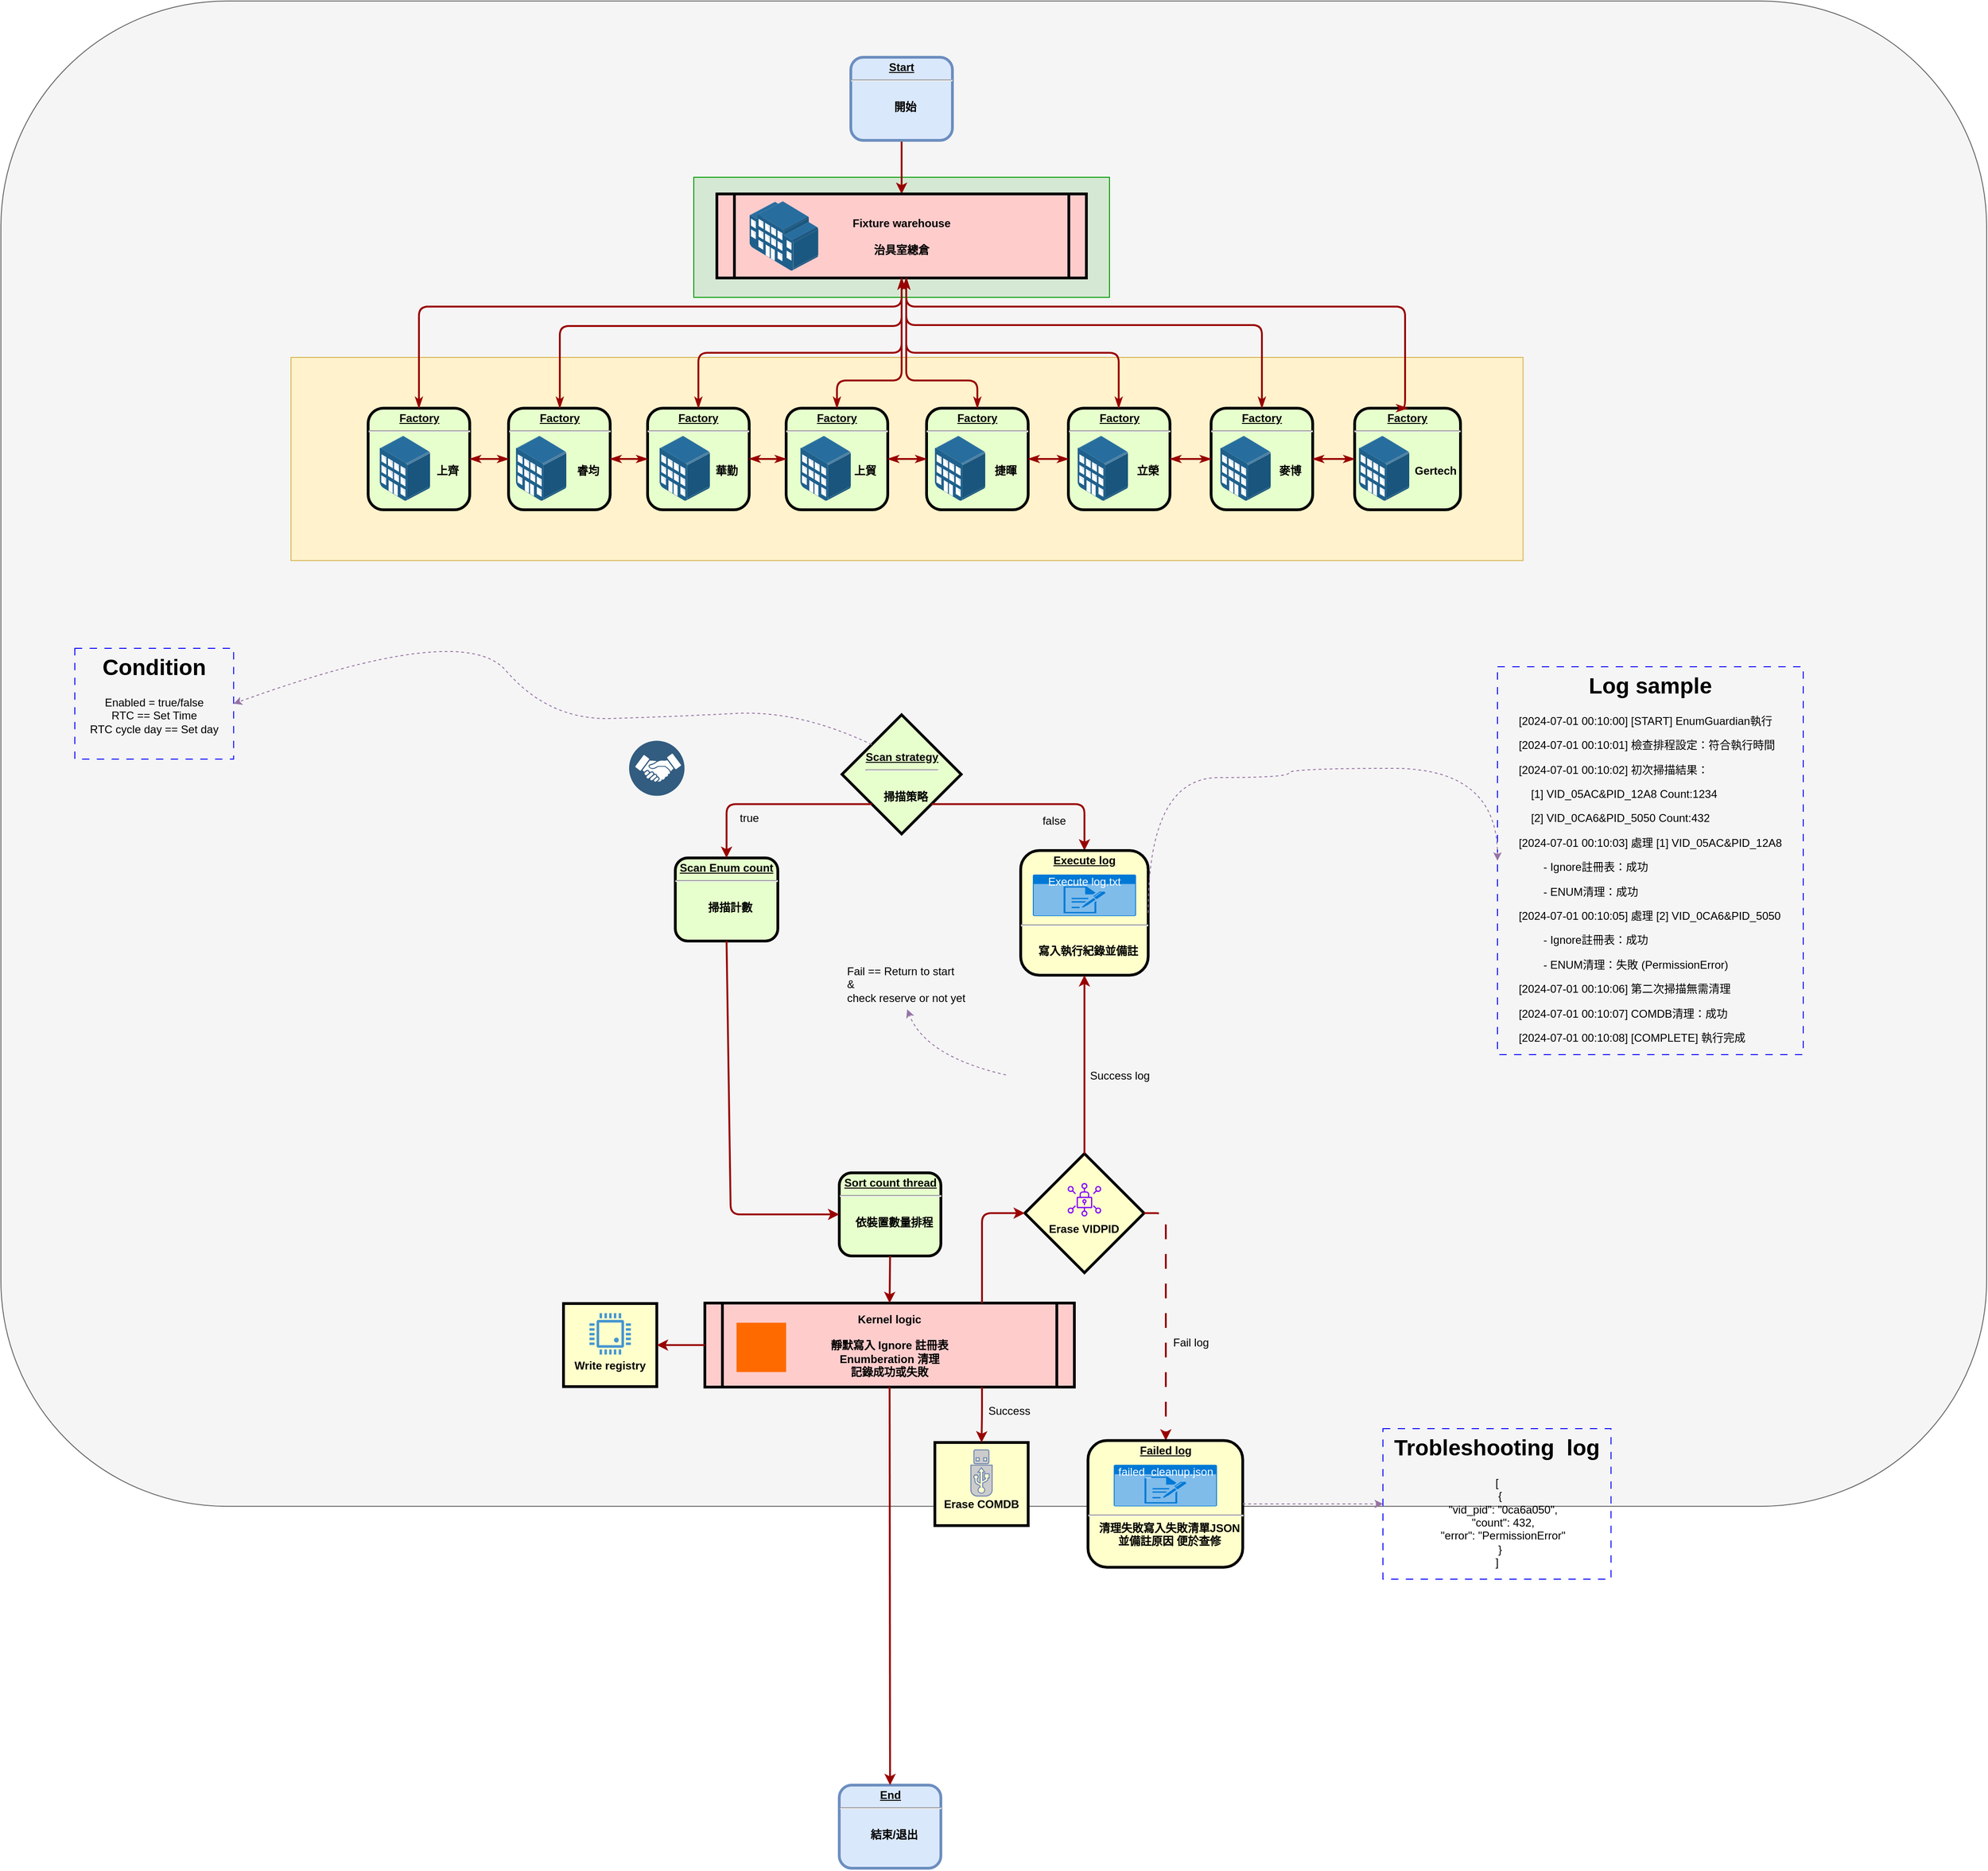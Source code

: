 <mxfile version="28.1.0">
  <diagram name="第1頁" id="_NxodvjAOO-UwxukyWYw">
    <mxGraphModel dx="679" dy="357" grid="1" gridSize="10" guides="1" tooltips="1" connect="1" arrows="1" fold="1" page="1" pageScale="1" pageWidth="827" pageHeight="1169" math="0" shadow="0">
      <root>
        <mxCell id="0" />
        <mxCell id="1" parent="0" />
        <mxCell id="VIas7DstL4jLXsS-fGNQ-62" value="" style="rounded=1;whiteSpace=wrap;html=1;fillColor=#f5f5f5;fontColor=#333333;strokeColor=#666666;" vertex="1" parent="1">
          <mxGeometry x="100" y="219.12" width="2149.5" height="1630" as="geometry" />
        </mxCell>
        <mxCell id="VIas7DstL4jLXsS-fGNQ-65" value="" style="whiteSpace=wrap;html=1;fillColor=#d5e8d4;fontSize=14;strokeColor=#009900;verticalAlign=top;align=left;" vertex="1" parent="1">
          <mxGeometry x="850" y="410" width="450" height="130" as="geometry" />
        </mxCell>
        <mxCell id="VIas7DstL4jLXsS-fGNQ-63" value="" style="whiteSpace=wrap;html=1;fillColor=#fff2cc;fontSize=14;strokeColor=#d6b656;verticalAlign=top;" vertex="1" parent="1">
          <mxGeometry x="414" y="605" width="1333.7" height="220" as="geometry" />
        </mxCell>
        <mxCell id="VIas7DstL4jLXsS-fGNQ-39" value="&lt;p style=&quot;margin: 0px; margin-top: 4px; text-align: center; text-decoration: underline;&quot;&gt;Factory&lt;/p&gt;&lt;hr&gt;&lt;p style=&quot;margin: 0px; margin-left: 8px;&quot;&gt;&lt;span style=&quot;background-color: transparent; color: light-dark(rgb(0, 0, 0), rgb(255, 255, 255));&quot;&gt;&lt;br&gt;&lt;/span&gt;&lt;/p&gt;&lt;p style=&quot;margin: 0px; margin-left: 8px;&quot;&gt;&lt;span style=&quot;background-color: transparent; color: light-dark(rgb(0, 0, 0), rgb(255, 255, 255));&quot;&gt;&lt;span style=&quot;white-space: pre;&quot;&gt;&#x9;&lt;/span&gt;&lt;br&gt;&lt;span style=&quot;white-space: pre;&quot;&gt;&#x9;&lt;/span&gt;&lt;span style=&quot;white-space: pre;&quot;&gt;&#x9;&lt;/span&gt;華勤&lt;/span&gt;&lt;/p&gt;&lt;p style=&quot;margin: 0px; margin-left: 8px;&quot;&gt;&lt;/p&gt;&lt;p style=&quot;margin: 0px; margin-left: 8px;&quot;&gt;&lt;/p&gt;" style="verticalAlign=middle;align=center;overflow=fill;fontSize=12;fontFamily=Helvetica;html=1;rounded=1;fontStyle=1;strokeWidth=3;fillColor=#E6FFCC;strokeOpacity=100;" vertex="1" parent="1">
          <mxGeometry x="800" y="660" width="110" height="110" as="geometry" />
        </mxCell>
        <mxCell id="GHc4ciqTXYVALi_jFt4Q-3" value="&#xa;&#xa;&#xa;Write registry" style="whiteSpace=wrap;align=center;verticalAlign=middle;fontStyle=1;strokeWidth=3;fillColor=#FFFFCC" parent="1" vertex="1">
          <mxGeometry x="709" y="1629.5" width="101" height="90" as="geometry" />
        </mxCell>
        <mxCell id="GHc4ciqTXYVALi_jFt4Q-4" value="Kernel logic&#xa;&#xa;靜默寫入 Ignore 註冊表&#xa;Enumberation 清理&#xa;記錄成功或失敗" style="shape=process;whiteSpace=wrap;align=center;verticalAlign=middle;size=0.048;fontStyle=1;strokeWidth=3;fillColor=#FFCCCC" parent="1" vertex="1">
          <mxGeometry x="862" y="1629" width="400" height="91" as="geometry" />
        </mxCell>
        <mxCell id="GHc4ciqTXYVALi_jFt4Q-5" value="" style="edgeStyle=none;noEdgeStyle=1;strokeColor=#990000;strokeWidth=2;exitX=0.5;exitY=1;exitDx=0;exitDy=0;entryX=0.5;entryY=0;entryDx=0;entryDy=0;" parent="1" source="GHc4ciqTXYVALi_jFt4Q-13" target="VIas7DstL4jLXsS-fGNQ-2" edge="1">
          <mxGeometry width="100" height="100" relative="1" as="geometry">
            <mxPoint x="1043" y="677" as="sourcePoint" />
            <mxPoint x="1075.0" y="714" as="targetPoint" />
          </mxGeometry>
        </mxCell>
        <mxCell id="GHc4ciqTXYVALi_jFt4Q-6" value="" style="edgeStyle=elbowEdgeStyle;elbow=horizontal;strokeColor=#990000;strokeWidth=2;entryX=1;entryY=0.5;entryDx=0;entryDy=0;exitX=0;exitY=0.5;exitDx=0;exitDy=0;" parent="1" source="GHc4ciqTXYVALi_jFt4Q-4" target="GHc4ciqTXYVALi_jFt4Q-3" edge="1">
          <mxGeometry width="100" height="100" relative="1" as="geometry">
            <mxPoint x="1016" y="1856" as="sourcePoint" />
            <mxPoint x="706" y="1897" as="targetPoint" />
            <Array as="points">
              <mxPoint x="834" y="1666" />
            </Array>
          </mxGeometry>
        </mxCell>
        <mxCell id="GHc4ciqTXYVALi_jFt4Q-7" value="true" style="text;spacingTop=-5;align=center" parent="1" vertex="1">
          <mxGeometry x="895" y="1095" width="30.5" height="17" as="geometry" />
        </mxCell>
        <mxCell id="GHc4ciqTXYVALi_jFt4Q-9" value="&lt;p style=&quot;margin: 0px; margin-top: 4px; text-align: center; text-decoration: underline;&quot;&gt;Factory&lt;/p&gt;&lt;hr&gt;&lt;p style=&quot;margin: 0px; margin-left: 8px;&quot;&gt;&lt;span style=&quot;background-color: transparent; color: light-dark(rgb(0, 0, 0), rgb(255, 255, 255));&quot;&gt;&lt;br&gt;&lt;/span&gt;&lt;/p&gt;&lt;p style=&quot;margin: 0px; margin-left: 8px;&quot;&gt;&lt;span style=&quot;background-color: transparent; color: light-dark(rgb(0, 0, 0), rgb(255, 255, 255));&quot;&gt;&lt;span style=&quot;white-space: pre;&quot;&gt;&#x9;&lt;/span&gt;&lt;br&gt;&lt;span style=&quot;white-space: pre;&quot;&gt;&#x9;&lt;/span&gt;&lt;span style=&quot;white-space: pre;&quot;&gt;&#x9;&lt;/span&gt;上齊&lt;/span&gt;&lt;/p&gt;&lt;p style=&quot;margin: 0px; margin-left: 8px;&quot;&gt;&lt;/p&gt;&lt;p style=&quot;margin: 0px; margin-left: 8px;&quot;&gt;&lt;/p&gt;" style="verticalAlign=middle;align=center;overflow=fill;fontSize=12;fontFamily=Helvetica;html=1;rounded=1;fontStyle=1;strokeWidth=3;fillColor=#E6FFCC;strokeOpacity=100;" parent="1" vertex="1">
          <mxGeometry x="497.5" y="660" width="110" height="110" as="geometry" />
        </mxCell>
        <mxCell id="GHc4ciqTXYVALi_jFt4Q-10" value="&lt;p style=&quot;font-weight: 700; text-wrap-mode: nowrap; text-decoration-line: underline; margin: 4px 0px 0px;&quot;&gt;Scan strategy&lt;/p&gt;&lt;hr style=&quot;font-weight: 700; text-wrap-mode: nowrap;&quot;&gt;&lt;p style=&quot;font-weight: 700; text-wrap-mode: nowrap; margin: 0px 0px 0px 8px;&quot;&gt;&lt;br&gt;&lt;/p&gt;&lt;p style=&quot;font-weight: 700; text-wrap-mode: nowrap; margin: 0px 0px 0px 8px;&quot;&gt;掃描策略&lt;/p&gt;" style="rhombus;whiteSpace=wrap;html=1;fillColor=#E6FFCC;strokeColor=#000000;strokeWidth=3;" parent="1" vertex="1">
          <mxGeometry x="1010.5" y="992" width="129" height="129" as="geometry" />
        </mxCell>
        <mxCell id="GHc4ciqTXYVALi_jFt4Q-13" value="&lt;p style=&quot;margin: 0px; margin-top: 4px; text-align: center; text-decoration: underline;&quot;&gt;&lt;strong&gt;Start&lt;/strong&gt;&lt;/p&gt;&lt;hr&gt;&lt;p style=&quot;margin: 0px 0px 0px 8px;&quot;&gt;&lt;span style=&quot;background-color: transparent; color: light-dark(rgb(0, 0, 0), rgb(255, 255, 255));&quot;&gt;&lt;br&gt;開始&lt;/span&gt;&lt;/p&gt;" style="verticalAlign=middle;align=center;overflow=fill;fontSize=12;fontFamily=Helvetica;html=1;rounded=1;fontStyle=1;strokeWidth=3;fillColor=#dae8fc;strokeColor=#6c8ebf;" parent="1" vertex="1">
          <mxGeometry x="1020" y="280" width="110" height="90" as="geometry" />
        </mxCell>
        <mxCell id="GHc4ciqTXYVALi_jFt4Q-14" value="&lt;h1 style=&quot;margin-top: 0px;&quot;&gt;Condition&lt;/h1&gt;&lt;p style=&quot;&quot;&gt;Enabled = true/false&lt;br&gt;&lt;span style=&quot;background-color: transparent; color: light-dark(rgb(0, 0, 0), rgb(255, 255, 255));&quot;&gt;RTC&lt;/span&gt;&lt;span style=&quot;background-color: transparent; color: light-dark(rgb(0, 0, 0), rgb(255, 255, 255));&quot;&gt;&amp;nbsp;== Set Time&lt;br&gt;&lt;/span&gt;RTC cycle day == Set day&lt;/p&gt;&lt;p&gt;&lt;/p&gt;" style="text;html=1;whiteSpace=wrap;overflow=hidden;rounded=0;align=center;fillColor=none;strokeColor=#0000FF;dashed=1;dashPattern=8 8;" parent="1" vertex="1">
          <mxGeometry x="180" y="920" width="171.9" height="120" as="geometry" />
        </mxCell>
        <mxCell id="GHc4ciqTXYVALi_jFt4Q-15" value="" style="curved=1;endArrow=classic;html=1;rounded=0;exitX=0;exitY=0;exitDx=0;exitDy=0;entryX=1;entryY=0.5;entryDx=0;entryDy=0;fillColor=#e1d5e7;strokeColor=#9673a6;dashed=1;" parent="1" source="GHc4ciqTXYVALi_jFt4Q-10" target="GHc4ciqTXYVALi_jFt4Q-14" edge="1">
          <mxGeometry width="50" height="50" relative="1" as="geometry">
            <mxPoint x="1079" y="1011" as="sourcePoint" />
            <mxPoint x="1129" y="961" as="targetPoint" />
            <Array as="points">
              <mxPoint x="964" y="987" />
              <mxPoint x="828" y="994" />
              <mxPoint x="693" y="998" />
              <mxPoint x="600" y="890" />
            </Array>
          </mxGeometry>
        </mxCell>
        <mxCell id="GHc4ciqTXYVALi_jFt4Q-16" value="&lt;p style=&quot;margin: 0px; margin-top: 4px; text-align: center; text-decoration: underline;&quot;&gt;Scan Enum count&lt;/p&gt;&lt;hr&gt;&lt;p style=&quot;margin: 0px; margin-left: 8px;&quot;&gt;&lt;br&gt;&lt;/p&gt;&lt;p style=&quot;margin: 0px; margin-left: 8px;&quot;&gt;掃描計數&lt;/p&gt;" style="verticalAlign=middle;align=center;overflow=fill;fontSize=12;fontFamily=Helvetica;html=1;rounded=1;fontStyle=1;strokeWidth=3;fillColor=#E6FFCC;strokeOpacity=100;" parent="1" vertex="1">
          <mxGeometry x="830" y="1147" width="111" height="90" as="geometry" />
        </mxCell>
        <mxCell id="GHc4ciqTXYVALi_jFt4Q-17" value="" style="edgeStyle=orthogonalEdgeStyle;strokeColor=#990000;strokeWidth=2;entryX=0.5;entryY=0;entryDx=0;entryDy=0;exitX=0;exitY=1;exitDx=0;exitDy=0;" parent="1" source="GHc4ciqTXYVALi_jFt4Q-10" target="GHc4ciqTXYVALi_jFt4Q-16" edge="1">
          <mxGeometry width="100" height="100" relative="1" as="geometry">
            <mxPoint x="1001" y="1393" as="sourcePoint" />
            <mxPoint x="947" y="1373" as="targetPoint" />
          </mxGeometry>
        </mxCell>
        <mxCell id="GHc4ciqTXYVALi_jFt4Q-18" value="" style="edgeStyle=orthogonalEdgeStyle;strokeColor=#990000;strokeWidth=2;exitX=1;exitY=1;exitDx=0;exitDy=0;entryX=0.5;entryY=0;entryDx=0;entryDy=0;" parent="1" source="GHc4ciqTXYVALi_jFt4Q-10" target="GHc4ciqTXYVALi_jFt4Q-19" edge="1">
          <mxGeometry width="100" height="100" relative="1" as="geometry">
            <mxPoint x="1140" y="1372.02" as="sourcePoint" />
            <mxPoint x="1250" y="1285" as="targetPoint" />
          </mxGeometry>
        </mxCell>
        <mxCell id="GHc4ciqTXYVALi_jFt4Q-19" value="&lt;p style=&quot;margin: 0px; margin-top: 4px; text-align: center; text-decoration: underline;&quot;&gt;&lt;strong&gt;Execute log&lt;/strong&gt;&lt;/p&gt;&lt;p style=&quot;margin: 0px; margin-top: 4px; text-align: center; text-decoration: underline;&quot;&gt;&lt;strong&gt;&lt;br&gt;&lt;/strong&gt;&lt;/p&gt;&lt;p style=&quot;margin: 0px; margin-top: 4px; text-align: center; text-decoration: underline;&quot;&gt;&lt;strong&gt;&lt;br&gt;&lt;/strong&gt;&lt;/p&gt;&lt;p style=&quot;margin: 0px; margin-top: 4px; text-align: center; text-decoration: underline;&quot;&gt;&lt;strong&gt;&lt;br&gt;&lt;/strong&gt;&lt;/p&gt;&lt;hr&gt;&lt;p style=&quot;margin: 0px; margin-left: 8px;&quot;&gt;&lt;span style=&quot;background-color: transparent; color: light-dark(rgb(0, 0, 0), rgb(255, 255, 255));&quot;&gt;&lt;br&gt;&lt;/span&gt;&lt;/p&gt;&lt;p style=&quot;margin: 0px; margin-left: 8px;&quot;&gt;&lt;span style=&quot;background-color: transparent; color: light-dark(rgb(0, 0, 0), rgb(255, 255, 255));&quot;&gt;寫入執行紀錄並備註&lt;/span&gt;&lt;/p&gt;" style="verticalAlign=middle;align=center;overflow=fill;fontSize=12;fontFamily=Helvetica;html=1;rounded=1;fontStyle=1;strokeWidth=3;fillColor=#FFFFCC;strokeOpacity=100;strokeColor=default;" parent="1" vertex="1">
          <mxGeometry x="1203.9" y="1139" width="138" height="135" as="geometry" />
        </mxCell>
        <mxCell id="GHc4ciqTXYVALi_jFt4Q-20" value="false" style="text;spacingTop=-5;align=center" parent="1" vertex="1">
          <mxGeometry x="1225" y="1098" width="30.5" height="17" as="geometry" />
        </mxCell>
        <mxCell id="GHc4ciqTXYVALi_jFt4Q-21" value="&lt;p style=&quot;margin: 0px; margin-top: 4px; text-align: center; text-decoration: underline;&quot;&gt;Sort count thread&lt;/p&gt;&lt;hr&gt;&lt;p style=&quot;margin: 0px; margin-left: 8px;&quot;&gt;&lt;br&gt;&lt;/p&gt;&lt;p style=&quot;margin: 0px; margin-left: 8px;&quot;&gt;依裝置數量排程&lt;/p&gt;" style="verticalAlign=middle;align=center;overflow=fill;fontSize=12;fontFamily=Helvetica;html=1;rounded=1;fontStyle=1;strokeWidth=3;fillColor=#E6FFCC;strokeOpacity=100;" parent="1" vertex="1">
          <mxGeometry x="1007.5" y="1488" width="110" height="90" as="geometry" />
        </mxCell>
        <mxCell id="GHc4ciqTXYVALi_jFt4Q-22" value="" style="edgeStyle=none;noEdgeStyle=1;strokeColor=#990000;strokeWidth=2;exitX=0.5;exitY=1;exitDx=0;exitDy=0;entryX=0;entryY=0.5;entryDx=0;entryDy=0;" parent="1" source="GHc4ciqTXYVALi_jFt4Q-16" target="GHc4ciqTXYVALi_jFt4Q-21" edge="1">
          <mxGeometry width="100" height="100" relative="1" as="geometry">
            <mxPoint x="984" y="1440" as="sourcePoint" />
            <mxPoint x="985" y="1491" as="targetPoint" />
            <Array as="points">
              <mxPoint x="890" y="1533" />
            </Array>
          </mxGeometry>
        </mxCell>
        <mxCell id="GHc4ciqTXYVALi_jFt4Q-23" value="" style="edgeStyle=none;noEdgeStyle=1;strokeColor=#990000;strokeWidth=2;exitX=0.5;exitY=1;exitDx=0;exitDy=0;entryX=0.5;entryY=0;entryDx=0;entryDy=0;" parent="1" source="GHc4ciqTXYVALi_jFt4Q-21" target="GHc4ciqTXYVALi_jFt4Q-4" edge="1">
          <mxGeometry width="100" height="100" relative="1" as="geometry">
            <mxPoint x="1006" y="1595" as="sourcePoint" />
            <mxPoint x="1007" y="1646" as="targetPoint" />
          </mxGeometry>
        </mxCell>
        <mxCell id="GHc4ciqTXYVALi_jFt4Q-24" value="" style="pointerEvents=1;shadow=0;dashed=0;html=1;strokeColor=none;fillColor=#4495D1;labelPosition=center;verticalLabelPosition=bottom;verticalAlign=top;align=center;outlineConnect=0;shape=mxgraph.veeam.cpu;" parent="1" vertex="1">
          <mxGeometry x="737.1" y="1640" width="44.8" height="44.8" as="geometry" />
        </mxCell>
        <mxCell id="GHc4ciqTXYVALi_jFt4Q-25" value="" style="points=[];aspect=fixed;html=1;align=center;shadow=0;dashed=0;fillColor=#FF6A00;strokeColor=none;shape=mxgraph.alibaba_cloud.logic_composer;movable=1;resizable=1;rotatable=1;deletable=1;editable=1;locked=0;connectable=1;" parent="1" vertex="1">
          <mxGeometry x="896.3" y="1650.3" width="53.7" height="53.4" as="geometry" />
        </mxCell>
        <mxCell id="GHc4ciqTXYVALi_jFt4Q-26" value="&lt;p style=&quot;font-weight: 700; text-wrap-mode: nowrap; margin: 4px 0px 0px;&quot;&gt;&lt;span style=&quot;text-wrap-mode: wrap; background-color: transparent; color: light-dark(rgb(0, 0, 0), rgb(255, 255, 255));&quot;&gt;&lt;br&gt;&lt;br&gt;Erase VIDPID&lt;/span&gt;&lt;/p&gt;" style="rhombus;whiteSpace=wrap;html=1;fillColor=#FFFFCC;strokeColor=default;strokeWidth=3;" parent="1" vertex="1">
          <mxGeometry x="1208.4" y="1467.16" width="129" height="129" as="geometry" />
        </mxCell>
        <mxCell id="GHc4ciqTXYVALi_jFt4Q-27" value="" style="sketch=0;points=[[0,0,0],[0.25,0,0],[0.5,0,0],[0.75,0,0],[1,0,0],[0,1,0],[0.25,1,0],[0.5,1,0],[0.75,1,0],[1,1,0],[0,0.25,0],[0,0.5,0],[0,0.75,0],[1,0.25,0],[1,0.5,0],[1,0.75,0]];outlineConnect=0;fontColor=#232F3E;fillColor=none;strokeColor=#7F00FF;dashed=0;verticalLabelPosition=bottom;verticalAlign=top;align=center;html=1;fontSize=12;fontStyle=0;aspect=fixed;shape=mxgraph.aws4.resourceIcon;resIcon=mxgraph.aws4.clean_rooms;" parent="1" vertex="1">
          <mxGeometry x="1249.85" y="1494.1" width="46.1" height="46.1" as="geometry" />
        </mxCell>
        <mxCell id="GHc4ciqTXYVALi_jFt4Q-28" value="" style="edgeStyle=elbowEdgeStyle;elbow=horizontal;strokeColor=#990000;strokeWidth=2;entryX=0;entryY=0.5;entryDx=0;entryDy=0;exitX=0.75;exitY=0;exitDx=0;exitDy=0;" parent="1" source="GHc4ciqTXYVALi_jFt4Q-4" target="GHc4ciqTXYVALi_jFt4Q-26" edge="1">
          <mxGeometry width="100" height="100" relative="1" as="geometry">
            <mxPoint x="1264" y="1676.44" as="sourcePoint" />
            <mxPoint x="1323" y="1674.0" as="targetPoint" />
            <Array as="points">
              <mxPoint x="1162" y="1576" />
            </Array>
          </mxGeometry>
        </mxCell>
        <mxCell id="GHc4ciqTXYVALi_jFt4Q-29" value="" style="edgeStyle=elbowEdgeStyle;strokeColor=#990000;strokeWidth=2;exitX=0.5;exitY=0;exitDx=0;exitDy=0;entryX=0.5;entryY=1;entryDx=0;entryDy=0;elbow=vertical;" parent="1" source="GHc4ciqTXYVALi_jFt4Q-26" target="GHc4ciqTXYVALi_jFt4Q-19" edge="1">
          <mxGeometry width="100" height="100" relative="1" as="geometry">
            <mxPoint x="1322" y="1590" as="sourcePoint" />
            <mxPoint x="1403" y="1534" as="targetPoint" />
          </mxGeometry>
        </mxCell>
        <mxCell id="GHc4ciqTXYVALi_jFt4Q-30" value="" style="edgeStyle=elbowEdgeStyle;elbow=horizontal;strokeColor=#990000;strokeWidth=2;dashed=1;dashPattern=8 8;entryX=0.5;entryY=0;entryDx=0;entryDy=0;exitX=1;exitY=0.5;exitDx=0;exitDy=0;" parent="1" source="GHc4ciqTXYVALi_jFt4Q-26" target="GHc4ciqTXYVALi_jFt4Q-40" edge="1">
          <mxGeometry width="100" height="100" relative="1" as="geometry">
            <mxPoint x="1389" y="1740" as="sourcePoint" />
            <mxPoint x="1389" y="1785" as="targetPoint" />
            <Array as="points">
              <mxPoint x="1361" y="1790" />
            </Array>
          </mxGeometry>
        </mxCell>
        <mxCell id="GHc4ciqTXYVALi_jFt4Q-32" value="Success log" style="text;whiteSpace=wrap;" parent="1" vertex="1">
          <mxGeometry x="1276.75" y="1369" width="70" height="26.67" as="geometry" />
        </mxCell>
        <mxCell id="GHc4ciqTXYVALi_jFt4Q-33" value="Fail log" style="text;whiteSpace=wrap;" parent="1" vertex="1">
          <mxGeometry x="1367" y="1658.13" width="45" height="26.67" as="geometry" />
        </mxCell>
        <mxCell id="GHc4ciqTXYVALi_jFt4Q-34" value="Fail == Return to start &#xa;&amp;&#xa;check reserve or not yet" style="text;whiteSpace=wrap;" parent="1" vertex="1">
          <mxGeometry x="1014" y="1256" width="134" height="55" as="geometry" />
        </mxCell>
        <mxCell id="GHc4ciqTXYVALi_jFt4Q-35" value="" style="curved=1;endArrow=classic;html=1;rounded=0;entryX=0.5;entryY=1;entryDx=0;entryDy=0;fillColor=#e1d5e7;strokeColor=#9673a6;dashed=1;" parent="1" target="GHc4ciqTXYVALi_jFt4Q-34" edge="1">
          <mxGeometry width="50" height="50" relative="1" as="geometry">
            <mxPoint x="1188" y="1382" as="sourcePoint" />
            <mxPoint x="1279" y="1442" as="targetPoint" />
            <Array as="points">
              <mxPoint x="1101" y="1362" />
            </Array>
          </mxGeometry>
        </mxCell>
        <mxCell id="GHc4ciqTXYVALi_jFt4Q-36" value="&#xa;&#xa;&#xa;Erase COMDB" style="whiteSpace=wrap;align=center;verticalAlign=middle;fontStyle=1;strokeWidth=3;fillColor=#FFFFCC" parent="1" vertex="1">
          <mxGeometry x="1111" y="1780" width="101" height="90" as="geometry" />
        </mxCell>
        <mxCell id="GHc4ciqTXYVALi_jFt4Q-37" value="" style="fontColor=#0066CC;verticalAlign=top;verticalLabelPosition=bottom;labelPosition=center;align=center;html=1;outlineConnect=0;fillColor=#CCCCCC;strokeColor=#6881B3;gradientColor=none;gradientDirection=north;strokeWidth=2;shape=mxgraph.networks.usb_stick;" parent="1" vertex="1">
          <mxGeometry x="1150" y="1788" width="23" height="50" as="geometry" />
        </mxCell>
        <mxCell id="GHc4ciqTXYVALi_jFt4Q-38" value="" style="edgeStyle=elbowEdgeStyle;elbow=vertical;strokeColor=#990000;strokeWidth=2;entryX=0.5;entryY=0;entryDx=0;entryDy=0;exitX=0.75;exitY=1;exitDx=0;exitDy=0;" parent="1" source="GHc4ciqTXYVALi_jFt4Q-4" target="GHc4ciqTXYVALi_jFt4Q-36" edge="1">
          <mxGeometry width="100" height="100" relative="1" as="geometry">
            <mxPoint x="1060" y="1795" as="sourcePoint" />
            <mxPoint x="917" y="1739" as="targetPoint" />
          </mxGeometry>
        </mxCell>
        <mxCell id="GHc4ciqTXYVALi_jFt4Q-39" value="&lt;h1 style=&quot;margin-top: 0px;&quot;&gt;Log sample&lt;/h1&gt;&lt;p style=&quot;text-align: left;&quot;&gt;[2024-07-01 00:10:00] [START] EnumGuardian執行&lt;/p&gt;&lt;p style=&quot;text-align: left;&quot;&gt;[2024-07-01 00:10:01] 檢查排程設定：符合執行時間&lt;/p&gt;&lt;p style=&quot;text-align: left;&quot;&gt;[2024-07-01 00:10:02] 初次掃描結果：&lt;/p&gt;&lt;p style=&quot;text-align: left;&quot;&gt;&amp;nbsp; &amp;nbsp; [1] VID_05AC&amp;amp;PID_12A8 Count:1234&lt;/p&gt;&lt;p style=&quot;text-align: left;&quot;&gt;&amp;nbsp; &amp;nbsp; [2] VID_0CA6&amp;amp;PID_5050 Count:432&lt;/p&gt;&lt;p style=&quot;text-align: left;&quot;&gt;[2024-07-01 00:10:03] 處理 [1] VID_05AC&amp;amp;PID_12A8&lt;/p&gt;&lt;p style=&quot;text-align: left;&quot;&gt;&amp;nbsp; &amp;nbsp; &amp;nbsp; &amp;nbsp; - Ignore註冊表：成功&lt;/p&gt;&lt;p style=&quot;text-align: left;&quot;&gt;&amp;nbsp; &amp;nbsp; &amp;nbsp; &amp;nbsp; - ENUM清理：成功&lt;/p&gt;&lt;p style=&quot;text-align: left;&quot;&gt;[2024-07-01 00:10:05] 處理 [2] VID_0CA6&amp;amp;PID_5050&lt;/p&gt;&lt;p style=&quot;text-align: left;&quot;&gt;&amp;nbsp; &amp;nbsp; &amp;nbsp; &amp;nbsp; - Ignore註冊表：成功&lt;/p&gt;&lt;p style=&quot;text-align: left;&quot;&gt;&amp;nbsp; &amp;nbsp; &amp;nbsp; &amp;nbsp; - ENUM清理：失敗 (PermissionError)&lt;/p&gt;&lt;p style=&quot;text-align: left;&quot;&gt;[2024-07-01 00:10:06] 第二次掃描無需清理&lt;/p&gt;&lt;p style=&quot;text-align: left;&quot;&gt;[2024-07-01 00:10:07] COMDB清理：成功&lt;/p&gt;&lt;p style=&quot;text-align: left;&quot;&gt;[2024-07-01 00:10:08] [COMPLETE] 執行完成&lt;/p&gt;&lt;div style=&quot;text-align: left;&quot;&gt;&lt;br&gt;&lt;/div&gt;&lt;p&gt;&lt;/p&gt;" style="text;html=1;whiteSpace=wrap;overflow=hidden;rounded=0;align=center;fillColor=none;strokeColor=#0000FF;dashed=1;dashPattern=8 8;" parent="1" vertex="1">
          <mxGeometry x="1720" y="940" width="331" height="420" as="geometry" />
        </mxCell>
        <mxCell id="GHc4ciqTXYVALi_jFt4Q-40" value="&lt;p style=&quot;margin: 0px; margin-top: 4px; text-align: center; text-decoration: underline;&quot;&gt;Failed log&lt;/p&gt;&lt;p style=&quot;margin: 0px; margin-top: 4px; text-align: center; text-decoration: underline;&quot;&gt;&lt;strong&gt;&lt;br&gt;&lt;/strong&gt;&lt;/p&gt;&lt;p style=&quot;margin: 0px; margin-top: 4px; text-align: center; text-decoration: underline;&quot;&gt;&lt;strong&gt;&lt;br&gt;&lt;/strong&gt;&lt;/p&gt;&lt;p style=&quot;margin: 0px; margin-top: 4px; text-align: center; text-decoration: underline;&quot;&gt;&lt;strong&gt;&lt;br&gt;&lt;/strong&gt;&lt;/p&gt;&lt;hr&gt;&lt;p style=&quot;margin: 0px; margin-left: 8px;&quot;&gt;&lt;span style=&quot;background-color: transparent; color: light-dark(rgb(0, 0, 0), rgb(255, 255, 255));&quot;&gt;清理失敗寫入失敗清單JSON&lt;br&gt;並備註原因 便於查修&lt;/span&gt;&lt;br&gt;&lt;/p&gt;" style="verticalAlign=middle;align=center;overflow=fill;fontSize=12;fontFamily=Helvetica;html=1;rounded=1;fontStyle=1;strokeWidth=3;fillColor=#FFFFCC;strokeOpacity=100;strokeColor=default;" parent="1" vertex="1">
          <mxGeometry x="1276.75" y="1777.87" width="167.5" height="137.25" as="geometry" />
        </mxCell>
        <mxCell id="GHc4ciqTXYVALi_jFt4Q-41" value="&lt;font&gt;failed_cleanup.json&lt;/font&gt;" style="html=1;whiteSpace=wrap;strokeColor=none;fillColor=#0079D6;labelPosition=center;verticalLabelPosition=middle;verticalAlign=top;align=center;fontSize=12;outlineConnect=0;spacingTop=-6;fontColor=#FFFFFF;sketch=0;shape=mxgraph.sitemap.log;" parent="1" vertex="1">
          <mxGeometry x="1304.65" y="1804.12" width="111.7" height="45" as="geometry" />
        </mxCell>
        <mxCell id="GHc4ciqTXYVALi_jFt4Q-42" value="&lt;p style=&quot;margin: 0px; margin-top: 4px; text-align: center; text-decoration: underline;&quot;&gt;End&lt;/p&gt;&lt;hr&gt;&lt;p style=&quot;margin: 0px 0px 0px 8px;&quot;&gt;&lt;span style=&quot;background-color: transparent; color: light-dark(rgb(0, 0, 0), rgb(255, 255, 255));&quot;&gt;&lt;br&gt;結束/退出&lt;/span&gt;&lt;/p&gt;" style="verticalAlign=middle;align=center;overflow=fill;fontSize=12;fontFamily=Helvetica;html=1;rounded=1;fontStyle=1;strokeWidth=3;fillColor=#dae8fc;strokeColor=#6c8ebf;" parent="1" vertex="1">
          <mxGeometry x="1007.5" y="2151" width="110" height="90" as="geometry" />
        </mxCell>
        <mxCell id="GHc4ciqTXYVALi_jFt4Q-43" value="" style="edgeStyle=none;noEdgeStyle=1;strokeColor=#990000;strokeWidth=2;exitX=0.5;exitY=1;exitDx=0;exitDy=0;entryX=0.5;entryY=0;entryDx=0;entryDy=0;" parent="1" source="GHc4ciqTXYVALi_jFt4Q-4" target="GHc4ciqTXYVALi_jFt4Q-42" edge="1">
          <mxGeometry width="100" height="100" relative="1" as="geometry">
            <mxPoint x="1087" y="1793" as="sourcePoint" />
            <mxPoint x="1086" y="1844" as="targetPoint" />
          </mxGeometry>
        </mxCell>
        <mxCell id="GHc4ciqTXYVALi_jFt4Q-44" value="Execute log.txt" style="html=1;whiteSpace=wrap;strokeColor=none;fillColor=#0079D6;labelPosition=center;verticalLabelPosition=middle;verticalAlign=top;align=center;fontSize=12;outlineConnect=0;spacingTop=-6;fontColor=#FFFFFF;sketch=0;shape=mxgraph.sitemap.log;" parent="1" vertex="1">
          <mxGeometry x="1217.05" y="1165" width="111.7" height="45" as="geometry" />
        </mxCell>
        <mxCell id="GHc4ciqTXYVALi_jFt4Q-45" value="" style="endArrow=classic;html=1;rounded=0;exitX=1;exitY=0.5;exitDx=0;exitDy=0;entryX=0;entryY=0.5;entryDx=0;entryDy=0;fillColor=#e1d5e7;strokeColor=#9673a6;dashed=1;edgeStyle=orthogonalEdgeStyle;elbow=vertical;curved=1;" parent="1" source="GHc4ciqTXYVALi_jFt4Q-19" target="GHc4ciqTXYVALi_jFt4Q-39" edge="1">
          <mxGeometry width="50" height="50" relative="1" as="geometry">
            <mxPoint x="1662" y="1118" as="sourcePoint" />
            <mxPoint x="1508" y="928" as="targetPoint" />
            <Array as="points">
              <mxPoint x="1342" y="1060" />
              <mxPoint x="1494" y="1060" />
              <mxPoint x="1494" y="1050" />
              <mxPoint x="1720" y="1050" />
            </Array>
          </mxGeometry>
        </mxCell>
        <mxCell id="GHc4ciqTXYVALi_jFt4Q-46" value="Success" style="text;whiteSpace=wrap;" parent="1" vertex="1">
          <mxGeometry x="1167" y="1732" width="51" height="26.67" as="geometry" />
        </mxCell>
        <mxCell id="GHc4ciqTXYVALi_jFt4Q-47" value="&lt;h1 style=&quot;margin-top: 0px;&quot;&gt;Trobleshooting&amp;nbsp; log&lt;/h1&gt;&lt;p style=&quot;&quot;&gt;&lt;span style=&quot;text-align: left;&quot;&gt;[&lt;/span&gt;&lt;br style=&quot;padding: 0px; margin: 0px; text-align: left;&quot;&gt;&lt;span style=&quot;text-align: left;&quot;&gt;&amp;nbsp; {&lt;/span&gt;&lt;br style=&quot;padding: 0px; margin: 0px; text-align: left;&quot;&gt;&lt;span style=&quot;text-align: left;&quot;&gt;&amp;nbsp; &amp;nbsp; &quot;vid_pid&quot;: &quot;0ca6a050&quot;,&lt;/span&gt;&lt;br style=&quot;padding: 0px; margin: 0px; text-align: left;&quot;&gt;&lt;span style=&quot;text-align: left;&quot;&gt;&amp;nbsp; &amp;nbsp; &quot;count&quot;: 432,&lt;/span&gt;&lt;br style=&quot;padding: 0px; margin: 0px; text-align: left;&quot;&gt;&lt;span style=&quot;text-align: left;&quot;&gt;&amp;nbsp; &amp;nbsp; &quot;error&quot;: &quot;PermissionError&quot;&lt;/span&gt;&lt;br style=&quot;padding: 0px; margin: 0px; text-align: left;&quot;&gt;&lt;span style=&quot;text-align: left;&quot;&gt;&amp;nbsp; }&lt;/span&gt;&lt;br style=&quot;padding: 0px; margin: 0px; text-align: left;&quot;&gt;&lt;span style=&quot;text-align: left;&quot;&gt;]&lt;/span&gt;&lt;/p&gt;&lt;p&gt;&lt;/p&gt;" style="text;html=1;whiteSpace=wrap;overflow=hidden;rounded=0;align=center;fillColor=none;strokeColor=#0000FF;dashed=1;dashPattern=8 8;" parent="1" vertex="1">
          <mxGeometry x="1596" y="1765" width="246.9" height="163" as="geometry" />
        </mxCell>
        <mxCell id="GHc4ciqTXYVALi_jFt4Q-48" value="" style="endArrow=classic;html=1;rounded=0;exitX=1;exitY=0.5;exitDx=0;exitDy=0;fillColor=#e1d5e7;strokeColor=#9673a6;dashed=1;elbow=vertical;entryX=0;entryY=0.5;entryDx=0;entryDy=0;" parent="1" source="GHc4ciqTXYVALi_jFt4Q-40" target="GHc4ciqTXYVALi_jFt4Q-47" edge="1">
          <mxGeometry width="50" height="50" relative="1" as="geometry">
            <mxPoint x="1591" y="1885" as="sourcePoint" />
            <mxPoint x="1516" y="1925" as="targetPoint" />
          </mxGeometry>
        </mxCell>
        <mxCell id="VIas7DstL4jLXsS-fGNQ-2" value="Fixture warehouse&#xa;&#xa;治具室總倉" style="shape=process;whiteSpace=wrap;align=center;verticalAlign=middle;size=0.048;fontStyle=1;strokeWidth=3;fillColor=#FFCCCC;movable=1;resizable=1;rotatable=1;deletable=1;editable=1;locked=0;connectable=1;" vertex="1" parent="1">
          <mxGeometry x="875" y="428" width="400" height="91" as="geometry" />
        </mxCell>
        <mxCell id="VIas7DstL4jLXsS-fGNQ-10" value="" style="image;points=[];aspect=fixed;html=1;align=center;shadow=0;dashed=0;image=img/lib/allied_telesis/buildings/Large_Building.svg;movable=0;resizable=0;rotatable=0;deletable=0;editable=0;locked=1;connectable=0;" vertex="1" parent="1">
          <mxGeometry x="910" y="436" width="75" height="75" as="geometry" />
        </mxCell>
        <mxCell id="VIas7DstL4jLXsS-fGNQ-16" value="" style="image;points=[];aspect=fixed;html=1;align=center;shadow=0;dashed=0;image=img/lib/allied_telesis/buildings/Medium_Business_Building.svg;" vertex="1" parent="1">
          <mxGeometry x="510" y="690" width="54.6" height="70.2" as="geometry" />
        </mxCell>
        <mxCell id="VIas7DstL4jLXsS-fGNQ-17" value="&lt;p style=&quot;margin: 0px; margin-top: 4px; text-align: center; text-decoration: underline;&quot;&gt;Factory&lt;/p&gt;&lt;hr&gt;&lt;p style=&quot;margin: 0px; margin-left: 8px;&quot;&gt;&lt;span style=&quot;background-color: transparent; color: light-dark(rgb(0, 0, 0), rgb(255, 255, 255));&quot;&gt;&lt;br&gt;&lt;/span&gt;&lt;/p&gt;&lt;p style=&quot;margin: 0px; margin-left: 8px;&quot;&gt;&lt;span style=&quot;background-color: transparent; color: light-dark(rgb(0, 0, 0), rgb(255, 255, 255));&quot;&gt;&lt;span style=&quot;white-space: pre;&quot;&gt;&#x9;&lt;/span&gt;&lt;br&gt;&lt;span style=&quot;white-space: pre;&quot;&gt;&#x9;&lt;/span&gt;&lt;span style=&quot;white-space: pre;&quot;&gt;&#x9;&lt;/span&gt;&lt;/span&gt;&lt;span style=&quot;background-color: transparent; color: light-dark(rgb(0, 0, 0), rgb(255, 255, 255));&quot;&gt;睿均&lt;/span&gt;&lt;/p&gt;&lt;p style=&quot;margin: 0px; margin-left: 8px;&quot;&gt;&lt;/p&gt;&lt;p style=&quot;margin: 0px; margin-left: 8px;&quot;&gt;&lt;/p&gt;" style="verticalAlign=middle;align=center;overflow=fill;fontSize=12;fontFamily=Helvetica;html=1;rounded=1;fontStyle=1;strokeWidth=3;fillColor=#E6FFCC;strokeOpacity=100;" vertex="1" parent="1">
          <mxGeometry x="649.5" y="660" width="110" height="110" as="geometry" />
        </mxCell>
        <mxCell id="VIas7DstL4jLXsS-fGNQ-18" value="" style="image;points=[];aspect=fixed;html=1;align=center;shadow=0;dashed=0;image=img/lib/allied_telesis/buildings/Medium_Business_Building.svg;" vertex="1" parent="1">
          <mxGeometry x="657.5" y="690" width="54.6" height="70.2" as="geometry" />
        </mxCell>
        <mxCell id="VIas7DstL4jLXsS-fGNQ-20" value="" style="image;points=[];aspect=fixed;html=1;align=center;shadow=0;dashed=0;image=img/lib/allied_telesis/buildings/Medium_Business_Building.svg;" vertex="1" parent="1">
          <mxGeometry x="812.9" y="690" width="54.6" height="70.2" as="geometry" />
        </mxCell>
        <mxCell id="VIas7DstL4jLXsS-fGNQ-56" value="" style="edgeStyle=orthogonalEdgeStyle;rounded=0;orthogonalLoop=1;jettySize=auto;html=1;" edge="1" parent="1" source="VIas7DstL4jLXsS-fGNQ-21" target="VIas7DstL4jLXsS-fGNQ-24">
          <mxGeometry relative="1" as="geometry" />
        </mxCell>
        <mxCell id="VIas7DstL4jLXsS-fGNQ-57" value="" style="edgeStyle=orthogonalEdgeStyle;rounded=0;orthogonalLoop=1;jettySize=auto;html=1;" edge="1" parent="1" source="VIas7DstL4jLXsS-fGNQ-21" target="VIas7DstL4jLXsS-fGNQ-24">
          <mxGeometry relative="1" as="geometry" />
        </mxCell>
        <mxCell id="VIas7DstL4jLXsS-fGNQ-58" value="" style="edgeStyle=orthogonalEdgeStyle;rounded=0;orthogonalLoop=1;jettySize=auto;html=1;" edge="1" parent="1" source="VIas7DstL4jLXsS-fGNQ-21" target="VIas7DstL4jLXsS-fGNQ-24">
          <mxGeometry relative="1" as="geometry" />
        </mxCell>
        <mxCell id="VIas7DstL4jLXsS-fGNQ-21" value="&lt;p style=&quot;margin: 0px; margin-top: 4px; text-align: center; text-decoration: underline;&quot;&gt;Factory&lt;/p&gt;&lt;hr&gt;&lt;p style=&quot;margin: 0px; margin-left: 8px;&quot;&gt;&lt;span style=&quot;background-color: transparent; color: light-dark(rgb(0, 0, 0), rgb(255, 255, 255));&quot;&gt;&lt;br&gt;&lt;/span&gt;&lt;/p&gt;&lt;p style=&quot;margin: 0px; margin-left: 8px;&quot;&gt;&lt;span style=&quot;background-color: transparent; color: light-dark(rgb(0, 0, 0), rgb(255, 255, 255));&quot;&gt;&lt;span style=&quot;white-space: pre;&quot;&gt;&#x9;&lt;/span&gt;&lt;br&gt;&lt;span style=&quot;white-space: pre;&quot;&gt;&#x9;&lt;/span&gt;&lt;span style=&quot;white-space: pre;&quot;&gt;&#x9;&lt;/span&gt;&lt;/span&gt;&lt;span style=&quot;background-color: transparent; color: light-dark(rgb(0, 0, 0), rgb(255, 255, 255)); text-align: left;&quot;&gt;捷&lt;/span&gt;&lt;span style=&quot;background-color: transparent; color: light-dark(rgb(0, 0, 0), rgb(255, 255, 255)); text-align: left;&quot;&gt;暉&lt;/span&gt;&lt;/p&gt;&lt;p style=&quot;margin: 0px; margin-left: 8px;&quot;&gt;&lt;/p&gt;&lt;p style=&quot;margin: 0px; margin-left: 8px;&quot;&gt;&lt;/p&gt;" style="verticalAlign=middle;align=center;overflow=fill;fontSize=12;fontFamily=Helvetica;html=1;rounded=1;fontStyle=1;strokeWidth=3;fillColor=#E6FFCC;strokeOpacity=100;" vertex="1" parent="1">
          <mxGeometry x="1102" y="660" width="110" height="110" as="geometry" />
        </mxCell>
        <mxCell id="VIas7DstL4jLXsS-fGNQ-22" value="" style="image;points=[];aspect=fixed;html=1;align=center;shadow=0;dashed=0;image=img/lib/allied_telesis/buildings/Medium_Business_Building.svg;" vertex="1" parent="1">
          <mxGeometry x="1111" y="690" width="54.6" height="70.2" as="geometry" />
        </mxCell>
        <mxCell id="VIas7DstL4jLXsS-fGNQ-23" value="&lt;p style=&quot;margin: 0px; margin-top: 4px; text-align: center; text-decoration: underline;&quot;&gt;Factory&lt;/p&gt;&lt;hr&gt;&lt;p style=&quot;margin: 0px; margin-left: 8px;&quot;&gt;&lt;span style=&quot;background-color: transparent; color: light-dark(rgb(0, 0, 0), rgb(255, 255, 255));&quot;&gt;&lt;br&gt;&lt;/span&gt;&lt;/p&gt;&lt;p style=&quot;margin: 0px; margin-left: 8px;&quot;&gt;&lt;span style=&quot;background-color: transparent; color: light-dark(rgb(0, 0, 0), rgb(255, 255, 255));&quot;&gt;&lt;span style=&quot;white-space: pre;&quot;&gt;&#x9;&lt;/span&gt;&lt;br&gt;&lt;span style=&quot;white-space: pre;&quot;&gt;&#x9;&lt;/span&gt;&lt;span style=&quot;white-space: pre;&quot;&gt;&#x9;&lt;/span&gt;&lt;/span&gt;&lt;span style=&quot;background-color: transparent; color: light-dark(rgb(0, 0, 0), rgb(255, 255, 255));&quot;&gt;上貿&lt;/span&gt;&lt;/p&gt;&lt;p style=&quot;margin: 0px; margin-left: 8px;&quot;&gt;&lt;/p&gt;&lt;p style=&quot;margin: 0px; margin-left: 8px;&quot;&gt;&lt;/p&gt;" style="verticalAlign=middle;align=center;overflow=fill;fontSize=12;fontFamily=Helvetica;html=1;rounded=1;fontStyle=1;strokeWidth=3;fillColor=#E6FFCC;strokeOpacity=100;" vertex="1" parent="1">
          <mxGeometry x="950" y="660" width="110" height="110" as="geometry" />
        </mxCell>
        <mxCell id="VIas7DstL4jLXsS-fGNQ-24" value="" style="image;points=[];aspect=fixed;html=1;align=center;shadow=0;dashed=0;image=img/lib/allied_telesis/buildings/Medium_Business_Building.svg;" vertex="1" parent="1">
          <mxGeometry x="965.4" y="690" width="54.6" height="70.2" as="geometry" />
        </mxCell>
        <mxCell id="VIas7DstL4jLXsS-fGNQ-25" value="&lt;p style=&quot;margin: 0px; margin-top: 4px; text-align: center; text-decoration: underline;&quot;&gt;Factory&lt;/p&gt;&lt;hr&gt;&lt;p style=&quot;margin: 0px; margin-left: 8px;&quot;&gt;&lt;span style=&quot;background-color: transparent; color: light-dark(rgb(0, 0, 0), rgb(255, 255, 255));&quot;&gt;&lt;br&gt;&lt;/span&gt;&lt;/p&gt;&lt;p style=&quot;margin: 0px; margin-left: 8px;&quot;&gt;&lt;span style=&quot;background-color: transparent; color: light-dark(rgb(0, 0, 0), rgb(255, 255, 255));&quot;&gt;&lt;span style=&quot;white-space: pre;&quot;&gt;&#x9;&lt;/span&gt;&lt;br&gt;&lt;span style=&quot;white-space: pre;&quot;&gt;&#x9;&lt;/span&gt;&lt;span style=&quot;white-space: pre;&quot;&gt;&#x9;&lt;/span&gt;&lt;/span&gt;&lt;span style=&quot;background-color: transparent; color: light-dark(rgb(0, 0, 0), rgb(255, 255, 255));&quot;&gt;立榮&lt;/span&gt;&lt;/p&gt;&lt;p style=&quot;margin: 0px; margin-left: 8px;&quot;&gt;&lt;/p&gt;&lt;p style=&quot;margin: 0px; margin-left: 8px;&quot;&gt;&lt;/p&gt;" style="verticalAlign=middle;align=center;overflow=fill;fontSize=12;fontFamily=Helvetica;html=1;rounded=1;fontStyle=1;strokeWidth=3;fillColor=#E6FFCC;strokeOpacity=100;" vertex="1" parent="1">
          <mxGeometry x="1255.5" y="660" width="110" height="110" as="geometry" />
        </mxCell>
        <mxCell id="VIas7DstL4jLXsS-fGNQ-26" value="" style="image;points=[];aspect=fixed;html=1;align=center;shadow=0;dashed=0;image=img/lib/allied_telesis/buildings/Medium_Business_Building.svg;" vertex="1" parent="1">
          <mxGeometry x="1265.5" y="690" width="54.6" height="70.2" as="geometry" />
        </mxCell>
        <mxCell id="VIas7DstL4jLXsS-fGNQ-27" value="&lt;p style=&quot;margin: 0px; margin-top: 4px; text-align: center; text-decoration: underline;&quot;&gt;Factory&lt;/p&gt;&lt;hr&gt;&lt;p style=&quot;margin: 0px; margin-left: 8px;&quot;&gt;&lt;span style=&quot;background-color: transparent; color: light-dark(rgb(0, 0, 0), rgb(255, 255, 255));&quot;&gt;&lt;br&gt;&lt;/span&gt;&lt;/p&gt;&lt;p style=&quot;margin: 0px; margin-left: 8px;&quot;&gt;&lt;span style=&quot;background-color: transparent; color: light-dark(rgb(0, 0, 0), rgb(255, 255, 255));&quot;&gt;&lt;span style=&quot;white-space: pre;&quot;&gt;&#x9;&lt;/span&gt;&lt;br&gt;&lt;span style=&quot;white-space: pre;&quot;&gt;&#x9;&lt;/span&gt;&lt;span style=&quot;white-space: pre;&quot;&gt;&#x9;&lt;/span&gt;&lt;/span&gt;&lt;span style=&quot;text-align: left; white-space-collapse: preserve; background-color: transparent; color: light-dark(rgb(0, 0, 0), rgb(255, 255, 255));&quot;&gt;Gertech&lt;/span&gt;&lt;/p&gt;&lt;p style=&quot;margin: 0px; margin-left: 8px;&quot;&gt;&lt;/p&gt;&lt;p style=&quot;margin: 0px; margin-left: 8px;&quot;&gt;&lt;/p&gt;" style="verticalAlign=middle;align=center;overflow=fill;fontSize=12;fontFamily=Helvetica;html=1;rounded=1;fontStyle=1;strokeWidth=3;fillColor=#E6FFCC;strokeOpacity=100;" vertex="1" parent="1">
          <mxGeometry x="1565.4" y="660" width="114.6" height="110" as="geometry" />
        </mxCell>
        <mxCell id="VIas7DstL4jLXsS-fGNQ-28" value="" style="image;points=[];aspect=fixed;html=1;align=center;shadow=0;dashed=0;image=img/lib/allied_telesis/buildings/Medium_Business_Building.svg;" vertex="1" parent="1">
          <mxGeometry x="1570" y="690" width="54.6" height="70.2" as="geometry" />
        </mxCell>
        <mxCell id="VIas7DstL4jLXsS-fGNQ-29" value="&lt;p style=&quot;margin: 0px; margin-top: 4px; text-align: center; text-decoration: underline;&quot;&gt;Factory&lt;/p&gt;&lt;hr&gt;&lt;p style=&quot;margin: 0px; margin-left: 8px;&quot;&gt;&lt;span style=&quot;background-color: transparent; color: light-dark(rgb(0, 0, 0), rgb(255, 255, 255));&quot;&gt;&lt;br&gt;&lt;/span&gt;&lt;/p&gt;&lt;p style=&quot;margin: 0px; margin-left: 8px;&quot;&gt;&lt;span style=&quot;background-color: transparent; color: light-dark(rgb(0, 0, 0), rgb(255, 255, 255));&quot;&gt;&lt;span style=&quot;white-space: pre;&quot;&gt;&#x9;&lt;/span&gt;&lt;br&gt;&lt;span style=&quot;white-space: pre;&quot;&gt;&#x9;&lt;/span&gt;&lt;span style=&quot;white-space: pre;&quot;&gt;&#x9;&lt;/span&gt;&lt;/span&gt;&lt;span style=&quot;text-align: left; white-space-collapse: preserve; background-color: transparent; color: light-dark(rgb(0, 0, 0), rgb(255, 255, 255));&quot;&gt;麥博&lt;/span&gt;&lt;/p&gt;&lt;p style=&quot;margin: 0px; margin-left: 8px;&quot;&gt;&lt;/p&gt;&lt;p style=&quot;margin: 0px; margin-left: 8px;&quot;&gt;&lt;/p&gt;" style="verticalAlign=middle;align=center;overflow=fill;fontSize=12;fontFamily=Helvetica;html=1;rounded=1;fontStyle=1;strokeWidth=3;fillColor=#E6FFCC;strokeOpacity=100;" vertex="1" parent="1">
          <mxGeometry x="1410" y="660" width="110" height="110" as="geometry" />
        </mxCell>
        <mxCell id="VIas7DstL4jLXsS-fGNQ-30" value="" style="image;points=[];aspect=fixed;html=1;align=center;shadow=0;dashed=0;image=img/lib/allied_telesis/buildings/Medium_Business_Building.svg;" vertex="1" parent="1">
          <mxGeometry x="1420" y="690" width="54.6" height="70.2" as="geometry" />
        </mxCell>
        <mxCell id="VIas7DstL4jLXsS-fGNQ-34" value="" style="strokeColor=#990000;strokeWidth=2;exitX=0.5;exitY=1;exitDx=0;exitDy=0;rounded=1;endArrow=classicThin;endFill=1;edgeStyle=orthogonalEdgeStyle;startArrow=classicThin;startFill=1;entryX=0.5;entryY=0;entryDx=0;entryDy=0;" edge="1" parent="1" source="VIas7DstL4jLXsS-fGNQ-2" target="GHc4ciqTXYVALi_jFt4Q-9">
          <mxGeometry width="100" height="100" relative="1" as="geometry">
            <mxPoint x="1077" y="559" as="sourcePoint" />
            <mxPoint x="709" y="660" as="targetPoint" />
            <Array as="points">
              <mxPoint x="1075" y="550" />
              <mxPoint x="553" y="550" />
            </Array>
          </mxGeometry>
        </mxCell>
        <mxCell id="VIas7DstL4jLXsS-fGNQ-37" value="" style="strokeColor=#990000;strokeWidth=2;exitX=0.5;exitY=1;exitDx=0;exitDy=0;rounded=1;endArrow=classicThin;endFill=1;edgeStyle=orthogonalEdgeStyle;startArrow=classicThin;startFill=1;entryX=0.5;entryY=0;entryDx=0;entryDy=0;" edge="1" parent="1" source="VIas7DstL4jLXsS-fGNQ-2" target="VIas7DstL4jLXsS-fGNQ-17">
          <mxGeometry width="100" height="100" relative="1" as="geometry">
            <mxPoint x="1231" y="540" as="sourcePoint" />
            <mxPoint x="709" y="660" as="targetPoint" />
            <Array as="points">
              <mxPoint x="1075" y="571" />
              <mxPoint x="705" y="571" />
              <mxPoint x="705" y="660" />
            </Array>
          </mxGeometry>
        </mxCell>
        <mxCell id="VIas7DstL4jLXsS-fGNQ-38" value="" style="strokeColor=#990000;strokeWidth=2;exitX=0.5;exitY=1;exitDx=0;exitDy=0;rounded=1;endArrow=classicThin;endFill=1;edgeStyle=orthogonalEdgeStyle;startArrow=classicThin;startFill=1;entryX=0.5;entryY=0;entryDx=0;entryDy=0;" edge="1" parent="1" source="VIas7DstL4jLXsS-fGNQ-2" target="VIas7DstL4jLXsS-fGNQ-39">
          <mxGeometry width="100" height="100" relative="1" as="geometry">
            <mxPoint x="1075" y="590" as="sourcePoint" />
            <mxPoint x="860" y="660" as="targetPoint" />
            <Array as="points">
              <mxPoint x="1075" y="600" />
              <mxPoint x="855" y="600" />
            </Array>
          </mxGeometry>
        </mxCell>
        <mxCell id="VIas7DstL4jLXsS-fGNQ-41" value="" style="strokeColor=#990000;strokeWidth=2;rounded=1;endArrow=classicThin;endFill=1;startArrow=classicThin;startFill=1;edgeStyle=orthogonalEdgeStyle;exitX=0.5;exitY=1;exitDx=0;exitDy=0;entryX=0.5;entryY=0;entryDx=0;entryDy=0;" edge="1" parent="1" source="VIas7DstL4jLXsS-fGNQ-2" target="VIas7DstL4jLXsS-fGNQ-23">
          <mxGeometry width="100" height="100" relative="1" as="geometry">
            <mxPoint x="1074.5" y="604.5" as="sourcePoint" />
            <mxPoint x="970" y="630" as="targetPoint" />
            <Array as="points">
              <mxPoint x="1075" y="630" />
              <mxPoint x="1005" y="630" />
            </Array>
          </mxGeometry>
        </mxCell>
        <mxCell id="VIas7DstL4jLXsS-fGNQ-42" value="" style="strokeColor=#990000;strokeWidth=2;rounded=1;endArrow=classicThin;endFill=1;startArrow=classicThin;startFill=1;edgeStyle=orthogonalEdgeStyle;entryX=0.5;entryY=0;entryDx=0;entryDy=0;" edge="1" parent="1" source="VIas7DstL4jLXsS-fGNQ-2" target="VIas7DstL4jLXsS-fGNQ-21">
          <mxGeometry width="100" height="100" relative="1" as="geometry">
            <mxPoint x="1077.5" y="519" as="sourcePoint" />
            <mxPoint x="1117.5" y="725.39" as="targetPoint" />
            <Array as="points">
              <mxPoint x="1080" y="630" />
              <mxPoint x="1157" y="630" />
            </Array>
          </mxGeometry>
        </mxCell>
        <mxCell id="VIas7DstL4jLXsS-fGNQ-44" value="" style="strokeColor=#990000;strokeWidth=2;rounded=1;endArrow=classicThin;endFill=1;edgeStyle=orthogonalEdgeStyle;startArrow=classicThin;startFill=1;entryX=0.5;entryY=0;entryDx=0;entryDy=0;" edge="1" parent="1" target="VIas7DstL4jLXsS-fGNQ-25">
          <mxGeometry width="100" height="100" relative="1" as="geometry">
            <mxPoint x="1080" y="519" as="sourcePoint" />
            <mxPoint x="1287" y="660" as="targetPoint" />
            <Array as="points">
              <mxPoint x="1080" y="600" />
              <mxPoint x="1310" y="600" />
              <mxPoint x="1310" y="660" />
            </Array>
          </mxGeometry>
        </mxCell>
        <mxCell id="VIas7DstL4jLXsS-fGNQ-45" value="" style="strokeColor=#990000;strokeWidth=2;rounded=1;endArrow=classicThin;endFill=1;edgeStyle=orthogonalEdgeStyle;startArrow=classicThin;startFill=1;entryX=0.5;entryY=0;entryDx=0;entryDy=0;" edge="1" parent="1" target="VIas7DstL4jLXsS-fGNQ-29">
          <mxGeometry width="100" height="100" relative="1" as="geometry">
            <mxPoint x="1080" y="519" as="sourcePoint" />
            <mxPoint x="1460" y="630" as="targetPoint" />
            <Array as="points">
              <mxPoint x="1080" y="570" />
              <mxPoint x="1465" y="570" />
            </Array>
          </mxGeometry>
        </mxCell>
        <mxCell id="VIas7DstL4jLXsS-fGNQ-46" value="" style="strokeColor=#990000;strokeWidth=2;rounded=1;endArrow=classicThin;endFill=1;edgeStyle=orthogonalEdgeStyle;startArrow=classicThin;startFill=1;entryX=0.5;entryY=0;entryDx=0;entryDy=0;" edge="1" parent="1" target="VIas7DstL4jLXsS-fGNQ-27">
          <mxGeometry width="100" height="100" relative="1" as="geometry">
            <mxPoint x="1080" y="519" as="sourcePoint" />
            <mxPoint x="1590" y="660" as="targetPoint" />
            <Array as="points">
              <mxPoint x="1080" y="550" />
              <mxPoint x="1620" y="550" />
              <mxPoint x="1620" y="660" />
            </Array>
          </mxGeometry>
        </mxCell>
        <mxCell id="VIas7DstL4jLXsS-fGNQ-47" value="" style="strokeColor=#990000;strokeWidth=2;rounded=1;endArrow=classicThin;endFill=1;startArrow=classicThin;startFill=1;edgeStyle=orthogonalEdgeStyle;exitX=0;exitY=0.5;exitDx=0;exitDy=0;entryX=1;entryY=0.5;entryDx=0;entryDy=0;" edge="1" parent="1" source="VIas7DstL4jLXsS-fGNQ-17" target="GHc4ciqTXYVALi_jFt4Q-9">
          <mxGeometry width="100" height="100" relative="1" as="geometry">
            <mxPoint x="722" y="890" as="sourcePoint" />
            <mxPoint x="650" y="1031" as="targetPoint" />
            <Array as="points">
              <mxPoint x="650" y="715" />
            </Array>
          </mxGeometry>
        </mxCell>
        <mxCell id="VIas7DstL4jLXsS-fGNQ-48" value="" style="strokeColor=#990000;strokeWidth=2;rounded=1;endArrow=classicThin;endFill=1;startArrow=classicThin;startFill=1;edgeStyle=orthogonalEdgeStyle;exitX=0;exitY=0.5;exitDx=0;exitDy=0;entryX=1;entryY=0.5;entryDx=0;entryDy=0;" edge="1" parent="1" source="VIas7DstL4jLXsS-fGNQ-39" target="VIas7DstL4jLXsS-fGNQ-17">
          <mxGeometry width="100" height="100" relative="1" as="geometry">
            <mxPoint x="800" y="714.8" as="sourcePoint" />
            <mxPoint x="758" y="714.8" as="targetPoint" />
            <Array as="points" />
          </mxGeometry>
        </mxCell>
        <mxCell id="VIas7DstL4jLXsS-fGNQ-49" value="" style="strokeColor=#990000;strokeWidth=2;rounded=1;endArrow=classicThin;endFill=1;startArrow=classicThin;startFill=1;edgeStyle=orthogonalEdgeStyle;exitX=0;exitY=0.5;exitDx=0;exitDy=0;entryX=1;entryY=0.5;entryDx=0;entryDy=0;" edge="1" parent="1" source="VIas7DstL4jLXsS-fGNQ-23">
          <mxGeometry width="100" height="100" relative="1" as="geometry">
            <mxPoint x="952" y="714.8" as="sourcePoint" />
            <mxPoint x="910" y="714.8" as="targetPoint" />
            <Array as="points" />
          </mxGeometry>
        </mxCell>
        <mxCell id="VIas7DstL4jLXsS-fGNQ-50" value="" style="strokeColor=#990000;strokeWidth=2;rounded=1;endArrow=classicThin;endFill=1;startArrow=classicThin;startFill=1;edgeStyle=orthogonalEdgeStyle;exitX=0;exitY=0.5;exitDx=0;exitDy=0;entryX=1;entryY=0.5;entryDx=0;entryDy=0;" edge="1" parent="1" source="VIas7DstL4jLXsS-fGNQ-21" target="VIas7DstL4jLXsS-fGNQ-23">
          <mxGeometry width="100" height="100" relative="1" as="geometry">
            <mxPoint x="1101.4" y="714.9" as="sourcePoint" />
            <mxPoint x="1059.4" y="714.9" as="targetPoint" />
            <Array as="points" />
          </mxGeometry>
        </mxCell>
        <mxCell id="VIas7DstL4jLXsS-fGNQ-51" value="" style="strokeColor=#990000;strokeWidth=2;rounded=1;endArrow=classicThin;endFill=1;startArrow=classicThin;startFill=1;edgeStyle=orthogonalEdgeStyle;exitX=0;exitY=0.5;exitDx=0;exitDy=0;entryX=1;entryY=0.5;entryDx=0;entryDy=0;" edge="1" parent="1" source="VIas7DstL4jLXsS-fGNQ-25" target="VIas7DstL4jLXsS-fGNQ-21">
          <mxGeometry width="100" height="100" relative="1" as="geometry">
            <mxPoint x="1254" y="714.9" as="sourcePoint" />
            <mxPoint x="1212" y="714.9" as="targetPoint" />
            <Array as="points" />
          </mxGeometry>
        </mxCell>
        <mxCell id="VIas7DstL4jLXsS-fGNQ-52" value="" style="strokeColor=#990000;strokeWidth=2;rounded=1;endArrow=classicThin;endFill=1;startArrow=classicThin;startFill=1;edgeStyle=orthogonalEdgeStyle;exitX=0;exitY=0.5;exitDx=0;exitDy=0;entryX=1;entryY=0.5;entryDx=0;entryDy=0;" edge="1" parent="1" source="VIas7DstL4jLXsS-fGNQ-29" target="VIas7DstL4jLXsS-fGNQ-25">
          <mxGeometry width="100" height="100" relative="1" as="geometry">
            <mxPoint x="1407.5" y="714.86" as="sourcePoint" />
            <mxPoint x="1365.5" y="714.86" as="targetPoint" />
            <Array as="points" />
          </mxGeometry>
        </mxCell>
        <mxCell id="VIas7DstL4jLXsS-fGNQ-53" value="" style="strokeColor=#990000;strokeWidth=2;rounded=1;endArrow=classicThin;endFill=1;startArrow=classicThin;startFill=1;edgeStyle=orthogonalEdgeStyle;exitX=0;exitY=0.5;exitDx=0;exitDy=0;entryX=1;entryY=0.5;entryDx=0;entryDy=0;" edge="1" parent="1" source="VIas7DstL4jLXsS-fGNQ-27" target="VIas7DstL4jLXsS-fGNQ-29">
          <mxGeometry width="100" height="100" relative="1" as="geometry">
            <mxPoint x="1562" y="714.86" as="sourcePoint" />
            <mxPoint x="1520" y="714.86" as="targetPoint" />
            <Array as="points" />
          </mxGeometry>
        </mxCell>
        <mxCell id="VIas7DstL4jLXsS-fGNQ-61" value="" style="image;aspect=fixed;perimeter=ellipsePerimeter;html=1;align=center;shadow=0;dashed=0;fontColor=#4277BB;labelBackgroundColor=default;fontSize=12;spacingTop=3;image=img/lib/ibm/blockchain/membership_services_provider_api.svg;" vertex="1" parent="1">
          <mxGeometry x="780" y="1020" width="60" height="60" as="geometry" />
        </mxCell>
      </root>
    </mxGraphModel>
  </diagram>
</mxfile>
